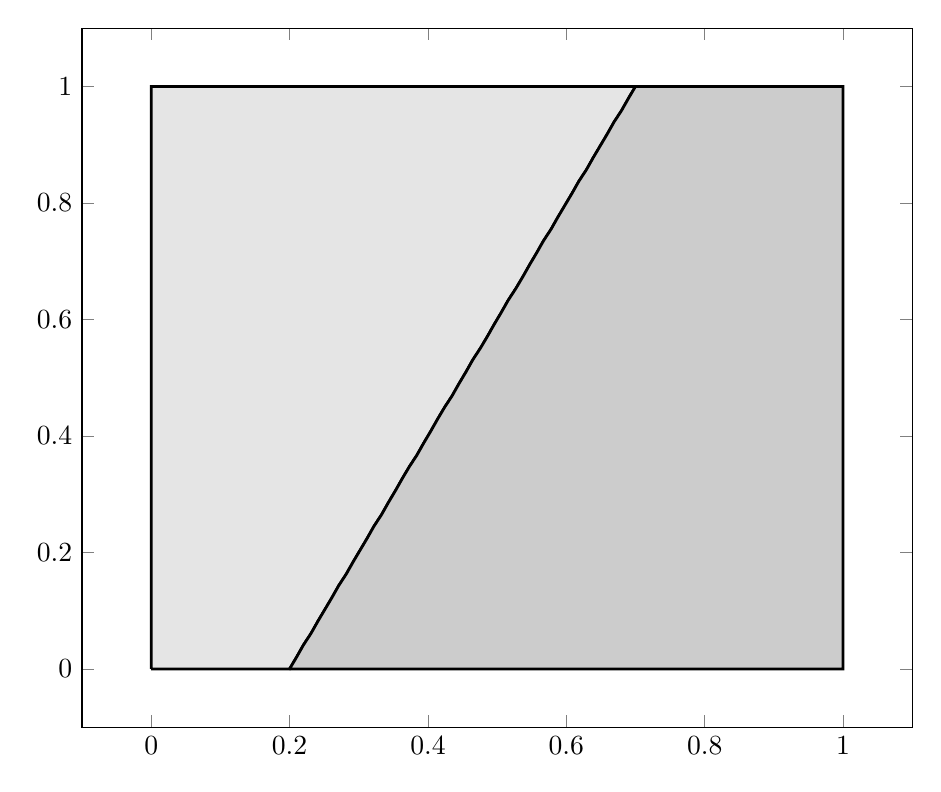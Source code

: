 \begin{tikzpicture}%
\begin{axis}[width=1\textwidth]%
\addplot[fill=gray!20,line width=1pt] coordinates {%
(0.0,0.0)%
(0.0,0.02)%
(0.0,0.041)%
(0.0,0.061)%
(0.0,0.082)%
(0.0,0.102)%
(0.0,0.122)%
(0.0,0.143)%
(0.0,0.163)%
(0.0,0.184)%
(0.0,0.204)%
(0.0,0.224)%
(0.0,0.245)%
(0.0,0.265)%
(0.0,0.286)%
(0.0,0.306)%
(0.0,0.327)%
(0.0,0.347)%
(0.0,0.367)%
(0.0,0.388)%
(0.0,0.408)%
(0.0,0.429)%
(0.0,0.449)%
(0.0,0.469)%
(0.0,0.49)%
(0.0,0.51)%
(0.0,0.531)%
(0.0,0.551)%
(0.0,0.571)%
(0.0,0.592)%
(0.0,0.612)%
(0.0,0.633)%
(0.0,0.653)%
(0.0,0.673)%
(0.0,0.694)%
(0.0,0.714)%
(0.0,0.735)%
(0.0,0.755)%
(0.0,0.776)%
(0.0,0.796)%
(0.0,0.816)%
(0.0,0.837)%
(0.0,0.857)%
(0.0,0.878)%
(0.0,0.898)%
(0.0,0.918)%
(0.0,0.939)%
(0.0,0.959)%
(0.0,0.98)%
(0.0,1.0)%
(0.0,1.0)%
(0.014,1.0)%
(0.029,1.0)%
(0.043,1.0)%
(0.057,1.0)%
(0.071,1.0)%
(0.086,1.0)%
(0.1,1.0)%
(0.114,1.0)%
(0.129,1.0)%
(0.143,1.0)%
(0.157,1.0)%
(0.171,1.0)%
(0.186,1.0)%
(0.2,1.0)%
(0.214,1.0)%
(0.229,1.0)%
(0.243,1.0)%
(0.257,1.0)%
(0.271,1.0)%
(0.286,1.0)%
(0.3,1.0)%
(0.314,1.0)%
(0.329,1.0)%
(0.343,1.0)%
(0.357,1.0)%
(0.371,1.0)%
(0.386,1.0)%
(0.4,1.0)%
(0.414,1.0)%
(0.429,1.0)%
(0.443,1.0)%
(0.457,1.0)%
(0.471,1.0)%
(0.486,1.0)%
(0.5,1.0)%
(0.514,1.0)%
(0.529,1.0)%
(0.543,1.0)%
(0.557,1.0)%
(0.571,1.0)%
(0.586,1.0)%
(0.6,1.0)%
(0.614,1.0)%
(0.629,1.0)%
(0.643,1.0)%
(0.657,1.0)%
(0.671,1.0)%
(0.686,1.0)%
(0.7,1.0)%
(0.7,1.0)%
(0.69,0.98)%
(0.68,0.959)%
(0.669,0.939)%
(0.659,0.918)%
(0.649,0.898)%
(0.639,0.878)%
(0.629,0.857)%
(0.618,0.837)%
(0.608,0.816)%
(0.598,0.796)%
(0.588,0.776)%
(0.578,0.755)%
(0.567,0.735)%
(0.557,0.714)%
(0.547,0.694)%
(0.537,0.673)%
(0.527,0.653)%
(0.516,0.633)%
(0.506,0.612)%
(0.496,0.592)%
(0.486,0.571)%
(0.476,0.551)%
(0.465,0.531)%
(0.455,0.51)%
(0.445,0.49)%
(0.435,0.469)%
(0.424,0.449)%
(0.414,0.429)%
(0.404,0.408)%
(0.394,0.388)%
(0.384,0.367)%
(0.373,0.347)%
(0.363,0.327)%
(0.353,0.306)%
(0.343,0.286)%
(0.333,0.265)%
(0.322,0.245)%
(0.312,0.224)%
(0.302,0.204)%
(0.292,0.184)%
(0.282,0.163)%
(0.271,0.143)%
(0.261,0.122)%
(0.251,0.102)%
(0.241,0.082)%
(0.231,0.061)%
(0.22,0.041)%
(0.21,0.02)%
(0.2,0.0)%
(0.2,0.0)%
(0.196,0.0)%
(0.192,0.0)%
(0.188,0.0)%
(0.184,0.0)%
(0.18,0.0)%
(0.176,0.0)%
(0.171,0.0)%
(0.167,0.0)%
(0.163,0.0)%
(0.159,0.0)%
(0.155,0.0)%
(0.151,0.0)%
(0.147,0.0)%
(0.143,0.0)%
(0.139,0.0)%
(0.135,0.0)%
(0.131,0.0)%
(0.127,0.0)%
(0.122,0.0)%
(0.118,0.0)%
(0.114,0.0)%
(0.11,0.0)%
(0.106,0.0)%
(0.102,0.0)%
(0.098,0.0)%
(0.094,0.0)%
(0.09,0.0)%
(0.086,0.0)%
(0.082,0.0)%
(0.078,0.0)%
(0.073,0.0)%
(0.069,0.0)%
(0.065,0.0)%
(0.061,0.0)%
(0.057,0.0)%
(0.053,0.0)%
(0.049,0.0)%
(0.045,0.0)%
(0.041,0.0)%
(0.037,0.0)%
(0.033,0.0)%
(0.029,0.0)%
(0.024,0.0)%
(0.02,0.0)%
(0.016,0.0)%
(0.012,0.0)%
(0.008,0.0)%
(0.004,0.0)%
(0.0,0.0)%
};%
%
%
\addplot[fill=gray!40,line width=1pt] coordinates {%
(0.2,0.0)%
(0.21,0.02)%
(0.22,0.041)%
(0.231,0.061)%
(0.241,0.082)%
(0.251,0.102)%
(0.261,0.122)%
(0.271,0.143)%
(0.282,0.163)%
(0.292,0.184)%
(0.302,0.204)%
(0.312,0.224)%
(0.322,0.245)%
(0.333,0.265)%
(0.343,0.286)%
(0.353,0.306)%
(0.363,0.327)%
(0.373,0.347)%
(0.384,0.367)%
(0.394,0.388)%
(0.404,0.408)%
(0.414,0.429)%
(0.424,0.449)%
(0.435,0.469)%
(0.445,0.49)%
(0.455,0.51)%
(0.465,0.531)%
(0.476,0.551)%
(0.486,0.571)%
(0.496,0.592)%
(0.506,0.612)%
(0.516,0.633)%
(0.527,0.653)%
(0.537,0.673)%
(0.547,0.694)%
(0.557,0.714)%
(0.567,0.735)%
(0.578,0.755)%
(0.588,0.776)%
(0.598,0.796)%
(0.608,0.816)%
(0.618,0.837)%
(0.629,0.857)%
(0.639,0.878)%
(0.649,0.898)%
(0.659,0.918)%
(0.669,0.939)%
(0.68,0.959)%
(0.69,0.98)%
(0.7,1.0)%
(0.7,1.0)%
(0.706,1.0)%
(0.712,1.0)%
(0.718,1.0)%
(0.724,1.0)%
(0.731,1.0)%
(0.737,1.0)%
(0.743,1.0)%
(0.749,1.0)%
(0.755,1.0)%
(0.761,1.0)%
(0.767,1.0)%
(0.773,1.0)%
(0.78,1.0)%
(0.786,1.0)%
(0.792,1.0)%
(0.798,1.0)%
(0.804,1.0)%
(0.81,1.0)%
(0.816,1.0)%
(0.822,1.0)%
(0.829,1.0)%
(0.835,1.0)%
(0.841,1.0)%
(0.847,1.0)%
(0.853,1.0)%
(0.859,1.0)%
(0.865,1.0)%
(0.871,1.0)%
(0.878,1.0)%
(0.884,1.0)%
(0.89,1.0)%
(0.896,1.0)%
(0.902,1.0)%
(0.908,1.0)%
(0.914,1.0)%
(0.92,1.0)%
(0.927,1.0)%
(0.933,1.0)%
(0.939,1.0)%
(0.945,1.0)%
(0.951,1.0)%
(0.957,1.0)%
(0.963,1.0)%
(0.969,1.0)%
(0.976,1.0)%
(0.982,1.0)%
(0.988,1.0)%
(0.994,1.0)%
(1.0,1.0)%
(1.0,1.0)%
(1.0,0.98)%
(1.0,0.959)%
(1.0,0.939)%
(1.0,0.918)%
(1.0,0.898)%
(1.0,0.878)%
(1.0,0.857)%
(1.0,0.837)%
(1.0,0.816)%
(1.0,0.796)%
(1.0,0.776)%
(1.0,0.755)%
(1.0,0.735)%
(1.0,0.714)%
(1.0,0.694)%
(1.0,0.673)%
(1.0,0.653)%
(1.0,0.633)%
(1.0,0.612)%
(1.0,0.592)%
(1.0,0.571)%
(1.0,0.551)%
(1.0,0.531)%
(1.0,0.51)%
(1.0,0.49)%
(1.0,0.469)%
(1.0,0.449)%
(1.0,0.429)%
(1.0,0.408)%
(1.0,0.388)%
(1.0,0.367)%
(1.0,0.347)%
(1.0,0.327)%
(1.0,0.306)%
(1.0,0.286)%
(1.0,0.265)%
(1.0,0.245)%
(1.0,0.224)%
(1.0,0.204)%
(1.0,0.184)%
(1.0,0.163)%
(1.0,0.143)%
(1.0,0.122)%
(1.0,0.102)%
(1.0,0.082)%
(1.0,0.061)%
(1.0,0.041)%
(1.0,0.02)%
(1.0,0.0)%
(1.0,0.0)%
(0.984,0.0)%
(0.967,0.0)%
(0.951,0.0)%
(0.935,0.0)%
(0.918,0.0)%
(0.902,0.0)%
(0.886,0.0)%
(0.869,0.0)%
(0.853,0.0)%
(0.837,0.0)%
(0.82,0.0)%
(0.804,0.0)%
(0.788,0.0)%
(0.771,0.0)%
(0.755,0.0)%
(0.739,0.0)%
(0.722,0.0)%
(0.706,0.0)%
(0.69,0.0)%
(0.673,0.0)%
(0.657,0.0)%
(0.641,0.0)%
(0.624,0.0)%
(0.608,0.0)%
(0.592,0.0)%
(0.576,0.0)%
(0.559,0.0)%
(0.543,0.0)%
(0.527,0.0)%
(0.51,0.0)%
(0.494,0.0)%
(0.478,0.0)%
(0.461,0.0)%
(0.445,0.0)%
(0.429,0.0)%
(0.412,0.0)%
(0.396,0.0)%
(0.38,0.0)%
(0.363,0.0)%
(0.347,0.0)%
(0.331,0.0)%
(0.314,0.0)%
(0.298,0.0)%
(0.282,0.0)%
(0.265,0.0)%
(0.249,0.0)%
(0.233,0.0)%
(0.216,0.0)%
(0.2,0.0)%
};%
%
%
\end{axis}%
\end{tikzpicture}%
